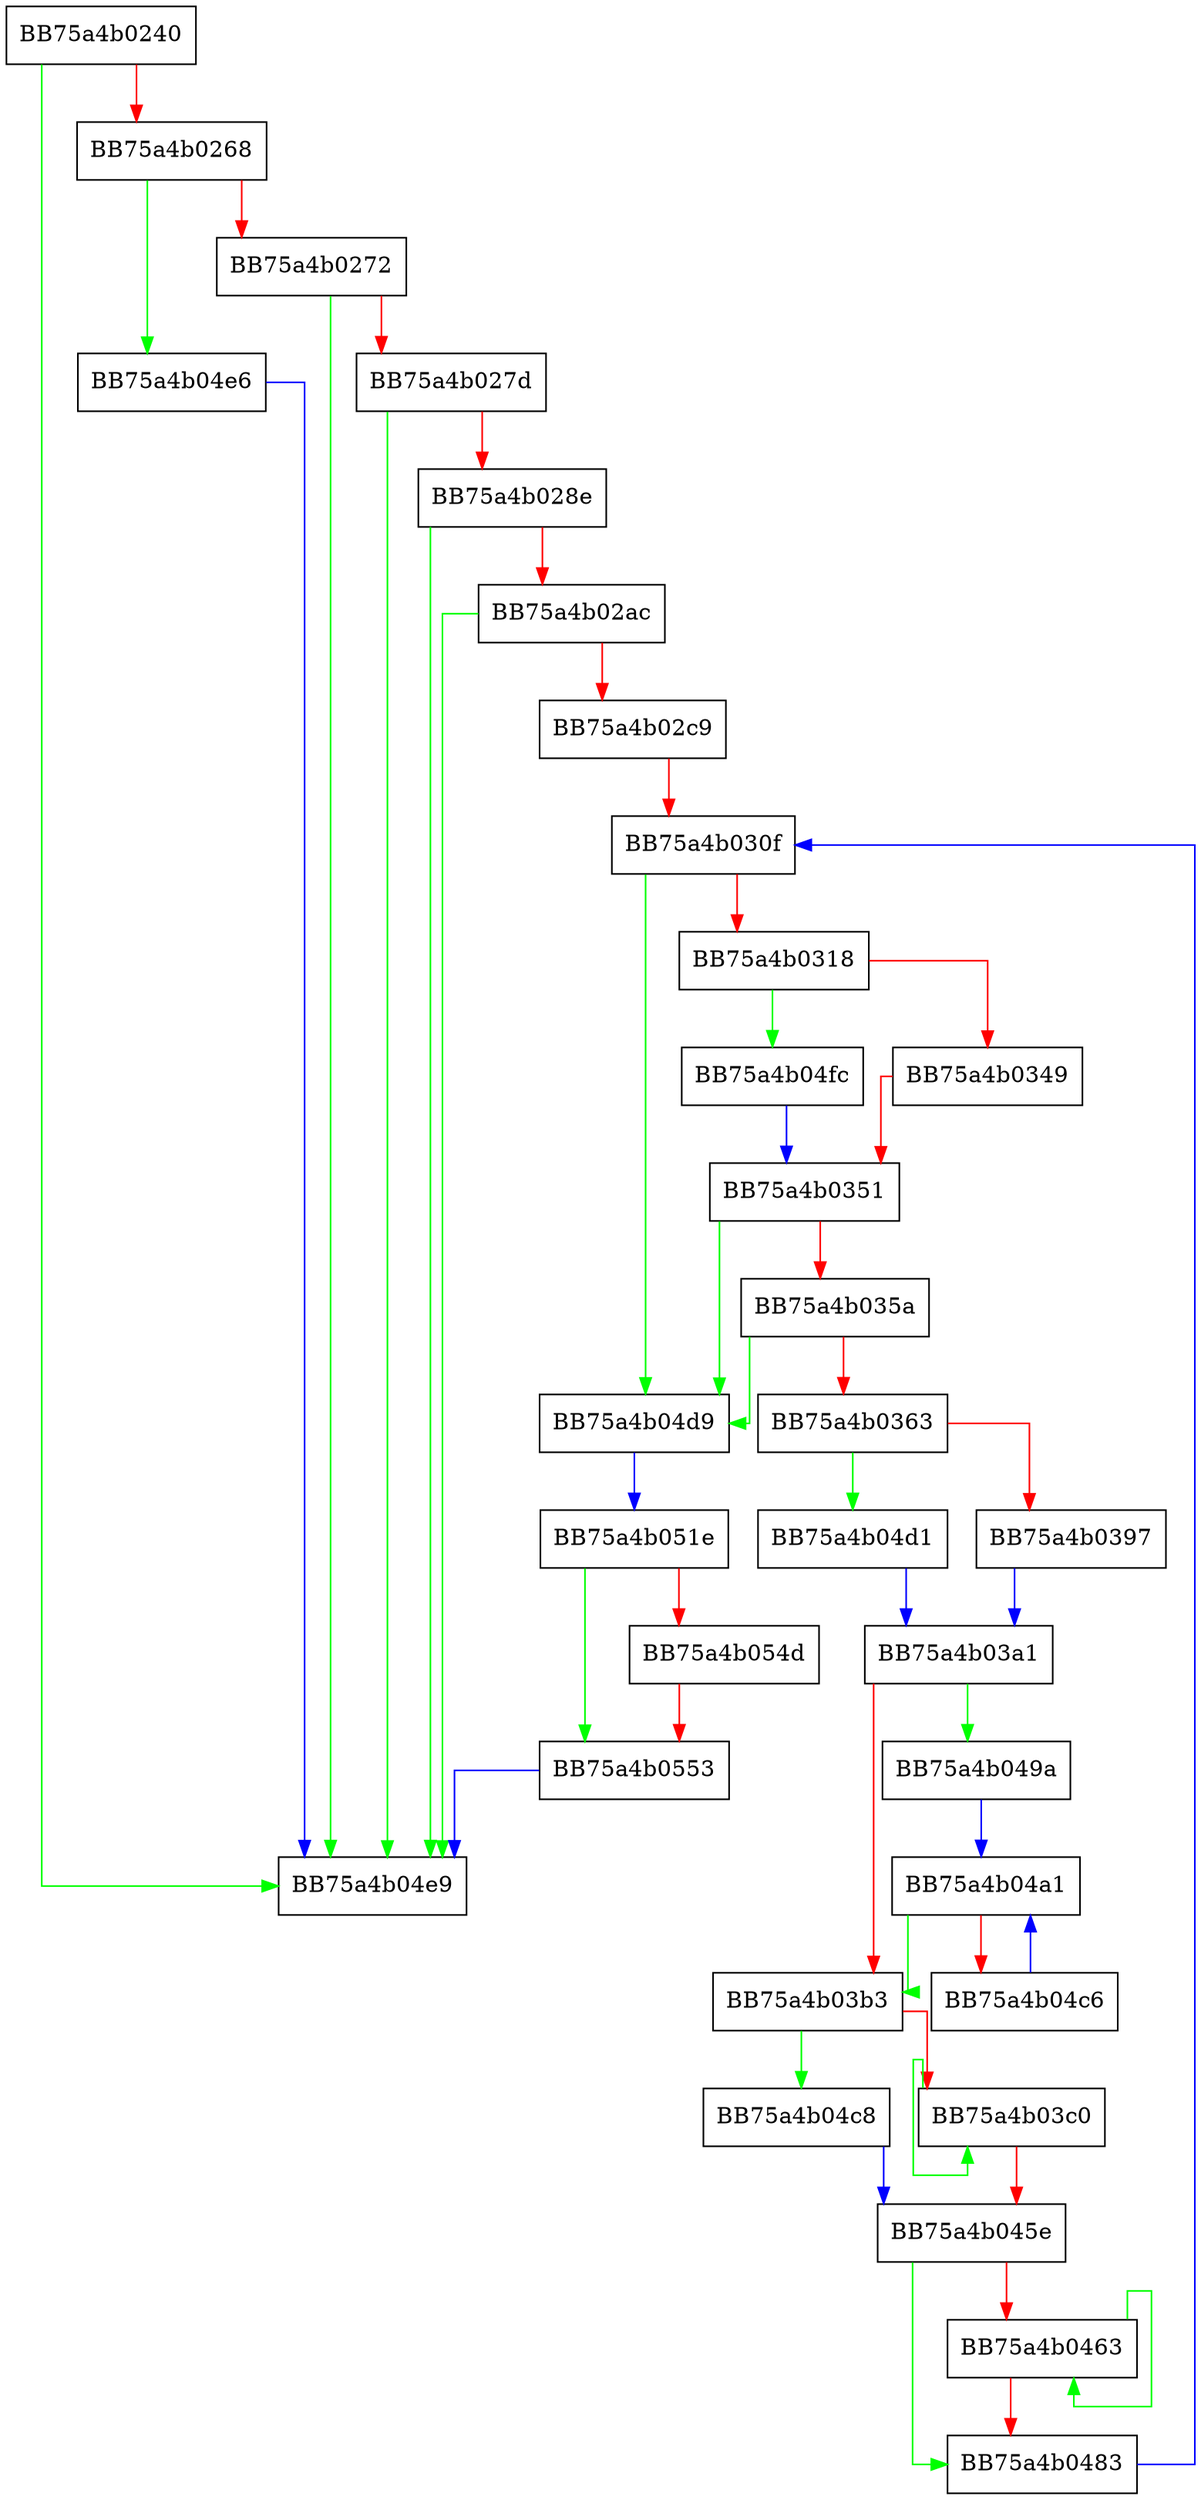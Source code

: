 digraph GetCRCFromIOChunk {
  node [shape="box"];
  graph [splines=ortho];
  BB75a4b0240 -> BB75a4b04e9 [color="green"];
  BB75a4b0240 -> BB75a4b0268 [color="red"];
  BB75a4b0268 -> BB75a4b04e6 [color="green"];
  BB75a4b0268 -> BB75a4b0272 [color="red"];
  BB75a4b0272 -> BB75a4b04e9 [color="green"];
  BB75a4b0272 -> BB75a4b027d [color="red"];
  BB75a4b027d -> BB75a4b04e9 [color="green"];
  BB75a4b027d -> BB75a4b028e [color="red"];
  BB75a4b028e -> BB75a4b04e9 [color="green"];
  BB75a4b028e -> BB75a4b02ac [color="red"];
  BB75a4b02ac -> BB75a4b04e9 [color="green"];
  BB75a4b02ac -> BB75a4b02c9 [color="red"];
  BB75a4b02c9 -> BB75a4b030f [color="red"];
  BB75a4b030f -> BB75a4b04d9 [color="green"];
  BB75a4b030f -> BB75a4b0318 [color="red"];
  BB75a4b0318 -> BB75a4b04fc [color="green"];
  BB75a4b0318 -> BB75a4b0349 [color="red"];
  BB75a4b0349 -> BB75a4b0351 [color="red"];
  BB75a4b0351 -> BB75a4b04d9 [color="green"];
  BB75a4b0351 -> BB75a4b035a [color="red"];
  BB75a4b035a -> BB75a4b04d9 [color="green"];
  BB75a4b035a -> BB75a4b0363 [color="red"];
  BB75a4b0363 -> BB75a4b04d1 [color="green"];
  BB75a4b0363 -> BB75a4b0397 [color="red"];
  BB75a4b0397 -> BB75a4b03a1 [color="blue"];
  BB75a4b03a1 -> BB75a4b049a [color="green"];
  BB75a4b03a1 -> BB75a4b03b3 [color="red"];
  BB75a4b03b3 -> BB75a4b04c8 [color="green"];
  BB75a4b03b3 -> BB75a4b03c0 [color="red"];
  BB75a4b03c0 -> BB75a4b03c0 [color="green"];
  BB75a4b03c0 -> BB75a4b045e [color="red"];
  BB75a4b045e -> BB75a4b0483 [color="green"];
  BB75a4b045e -> BB75a4b0463 [color="red"];
  BB75a4b0463 -> BB75a4b0463 [color="green"];
  BB75a4b0463 -> BB75a4b0483 [color="red"];
  BB75a4b0483 -> BB75a4b030f [color="blue"];
  BB75a4b049a -> BB75a4b04a1 [color="blue"];
  BB75a4b04a1 -> BB75a4b03b3 [color="green"];
  BB75a4b04a1 -> BB75a4b04c6 [color="red"];
  BB75a4b04c6 -> BB75a4b04a1 [color="blue"];
  BB75a4b04c8 -> BB75a4b045e [color="blue"];
  BB75a4b04d1 -> BB75a4b03a1 [color="blue"];
  BB75a4b04d9 -> BB75a4b051e [color="blue"];
  BB75a4b04e6 -> BB75a4b04e9 [color="blue"];
  BB75a4b04fc -> BB75a4b0351 [color="blue"];
  BB75a4b051e -> BB75a4b0553 [color="green"];
  BB75a4b051e -> BB75a4b054d [color="red"];
  BB75a4b054d -> BB75a4b0553 [color="red"];
  BB75a4b0553 -> BB75a4b04e9 [color="blue"];
}